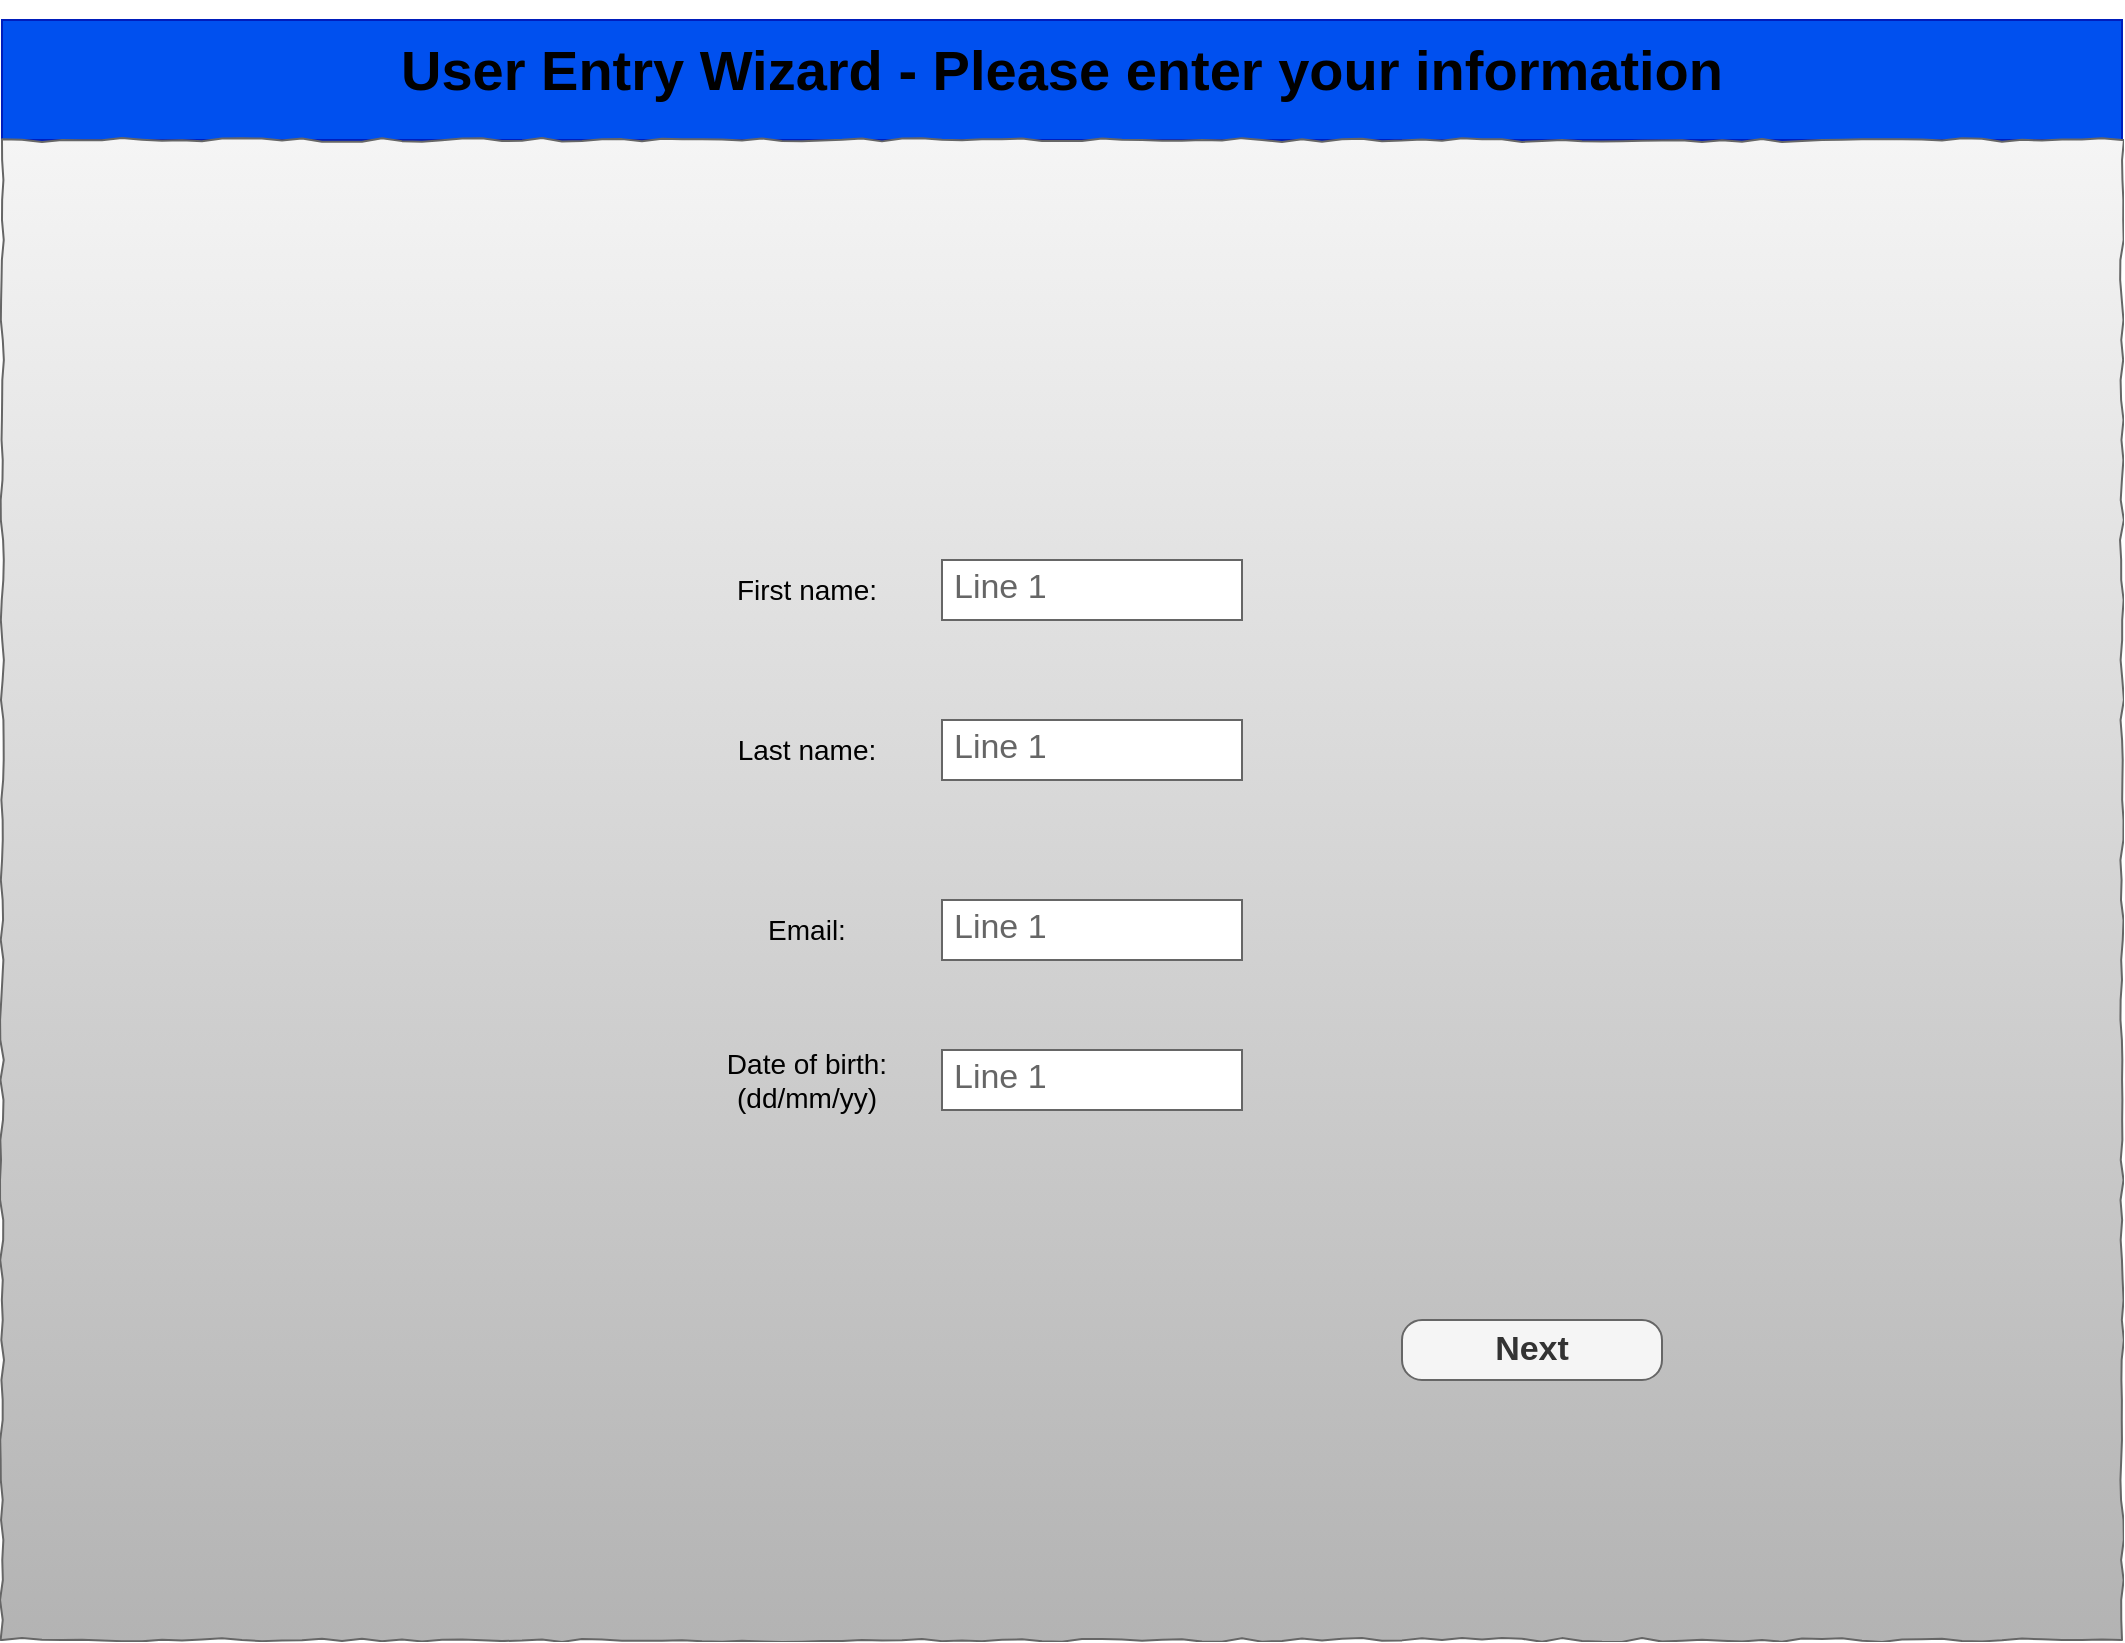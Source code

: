 <mxfile version="21.2.8" type="device">
  <diagram name="Page-1" id="03018318-947c-dd8e-b7a3-06fadd420f32">
    <mxGraphModel dx="1182" dy="922" grid="1" gridSize="10" guides="1" tooltips="1" connect="1" arrows="1" fold="1" page="1" pageScale="1" pageWidth="1100" pageHeight="850" background="none" math="0" shadow="0">
      <root>
        <mxCell id="0" />
        <mxCell id="1" parent="0" />
        <mxCell id="Xxkx5ilAb92KnmCX6Dnh-2" value="" style="rounded=0;whiteSpace=wrap;html=1;fillColor=#0050ef;strokeColor=#001DBC;fontColor=#ffffff;movable=0;resizable=0;rotatable=0;deletable=0;editable=0;locked=1;connectable=0;" vertex="1" parent="1">
          <mxGeometry x="20" y="20" width="1060" height="60" as="geometry" />
        </mxCell>
        <mxCell id="677b7b8949515195-1" value="" style="whiteSpace=wrap;html=1;rounded=0;shadow=0;labelBackgroundColor=none;strokeColor=#666666;strokeWidth=1;fillColor=#f5f5f5;fontFamily=Verdana;fontSize=12;align=center;comic=1;movable=1;resizable=1;rotatable=1;deletable=1;editable=1;locked=0;connectable=1;gradientColor=#b3b3b3;" parent="1" vertex="1">
          <mxGeometry x="20" y="80" width="1060" height="750" as="geometry" />
        </mxCell>
        <mxCell id="Xxkx5ilAb92KnmCX6Dnh-1" value="User Entry Wizard - Please enter your information" style="text;html=1;strokeColor=none;fillColor=none;align=center;verticalAlign=middle;whiteSpace=wrap;rounded=0;fontSize=28;fontStyle=1;movable=0;resizable=0;rotatable=0;deletable=0;editable=0;locked=1;connectable=0;" vertex="1" parent="1">
          <mxGeometry x="208" y="10" width="684" height="70" as="geometry" />
        </mxCell>
        <mxCell id="Xxkx5ilAb92KnmCX6Dnh-3" value="Next" style="strokeWidth=1;shadow=0;dashed=0;align=center;html=1;shape=mxgraph.mockup.buttons.button;strokeColor=#666666;mainText=;buttonStyle=round;fontSize=17;fontStyle=1;fillColor=#f5f5f5;whiteSpace=wrap;fontColor=#333333;" vertex="1" parent="1">
          <mxGeometry x="720" y="670" width="130" height="30" as="geometry" />
        </mxCell>
        <mxCell id="Xxkx5ilAb92KnmCX6Dnh-4" value="First name:" style="text;html=1;strokeColor=none;fillColor=none;align=center;verticalAlign=middle;whiteSpace=wrap;rounded=0;fontSize=14;" vertex="1" parent="1">
          <mxGeometry x="380" y="290" width="85" height="30" as="geometry" />
        </mxCell>
        <mxCell id="Xxkx5ilAb92KnmCX6Dnh-5" value="Last name:" style="text;html=1;strokeColor=none;fillColor=none;align=center;verticalAlign=middle;whiteSpace=wrap;rounded=0;fontSize=14;" vertex="1" parent="1">
          <mxGeometry x="380" y="370" width="85" height="30" as="geometry" />
        </mxCell>
        <mxCell id="Xxkx5ilAb92KnmCX6Dnh-6" value="Email:" style="text;html=1;strokeColor=none;fillColor=none;align=center;verticalAlign=middle;whiteSpace=wrap;rounded=0;fontSize=14;" vertex="1" parent="1">
          <mxGeometry x="380" y="460" width="85" height="30" as="geometry" />
        </mxCell>
        <mxCell id="Xxkx5ilAb92KnmCX6Dnh-7" value="Date of birth:&lt;br style=&quot;font-size: 14px;&quot;&gt;(dd/mm/yy)" style="text;html=1;strokeColor=none;fillColor=none;align=center;verticalAlign=middle;whiteSpace=wrap;rounded=0;fontSize=14;" vertex="1" parent="1">
          <mxGeometry x="380" y="520" width="85" height="60" as="geometry" />
        </mxCell>
        <mxCell id="Xxkx5ilAb92KnmCX6Dnh-10" value="Line 1" style="strokeWidth=1;shadow=0;dashed=0;align=center;html=1;shape=mxgraph.mockup.text.textBox;fontColor=#666666;align=left;fontSize=17;spacingLeft=4;spacingTop=-3;whiteSpace=wrap;strokeColor=#666666;mainText=" vertex="1" parent="1">
          <mxGeometry x="490" y="290" width="150" height="30" as="geometry" />
        </mxCell>
        <mxCell id="Xxkx5ilAb92KnmCX6Dnh-11" value="Line 1" style="strokeWidth=1;shadow=0;dashed=0;align=center;html=1;shape=mxgraph.mockup.text.textBox;fontColor=#666666;align=left;fontSize=17;spacingLeft=4;spacingTop=-3;whiteSpace=wrap;strokeColor=#666666;mainText=" vertex="1" parent="1">
          <mxGeometry x="490" y="370" width="150" height="30" as="geometry" />
        </mxCell>
        <mxCell id="Xxkx5ilAb92KnmCX6Dnh-12" value="Line 1" style="strokeWidth=1;shadow=0;dashed=0;align=center;html=1;shape=mxgraph.mockup.text.textBox;fontColor=#666666;align=left;fontSize=17;spacingLeft=4;spacingTop=-3;whiteSpace=wrap;strokeColor=#666666;mainText=" vertex="1" parent="1">
          <mxGeometry x="490" y="460" width="150" height="30" as="geometry" />
        </mxCell>
        <mxCell id="Xxkx5ilAb92KnmCX6Dnh-13" value="Line 1" style="strokeWidth=1;shadow=0;dashed=0;align=center;html=1;shape=mxgraph.mockup.text.textBox;fontColor=#666666;align=left;fontSize=17;spacingLeft=4;spacingTop=-3;whiteSpace=wrap;strokeColor=#666666;mainText=" vertex="1" parent="1">
          <mxGeometry x="490" y="535" width="150" height="30" as="geometry" />
        </mxCell>
      </root>
    </mxGraphModel>
  </diagram>
</mxfile>

